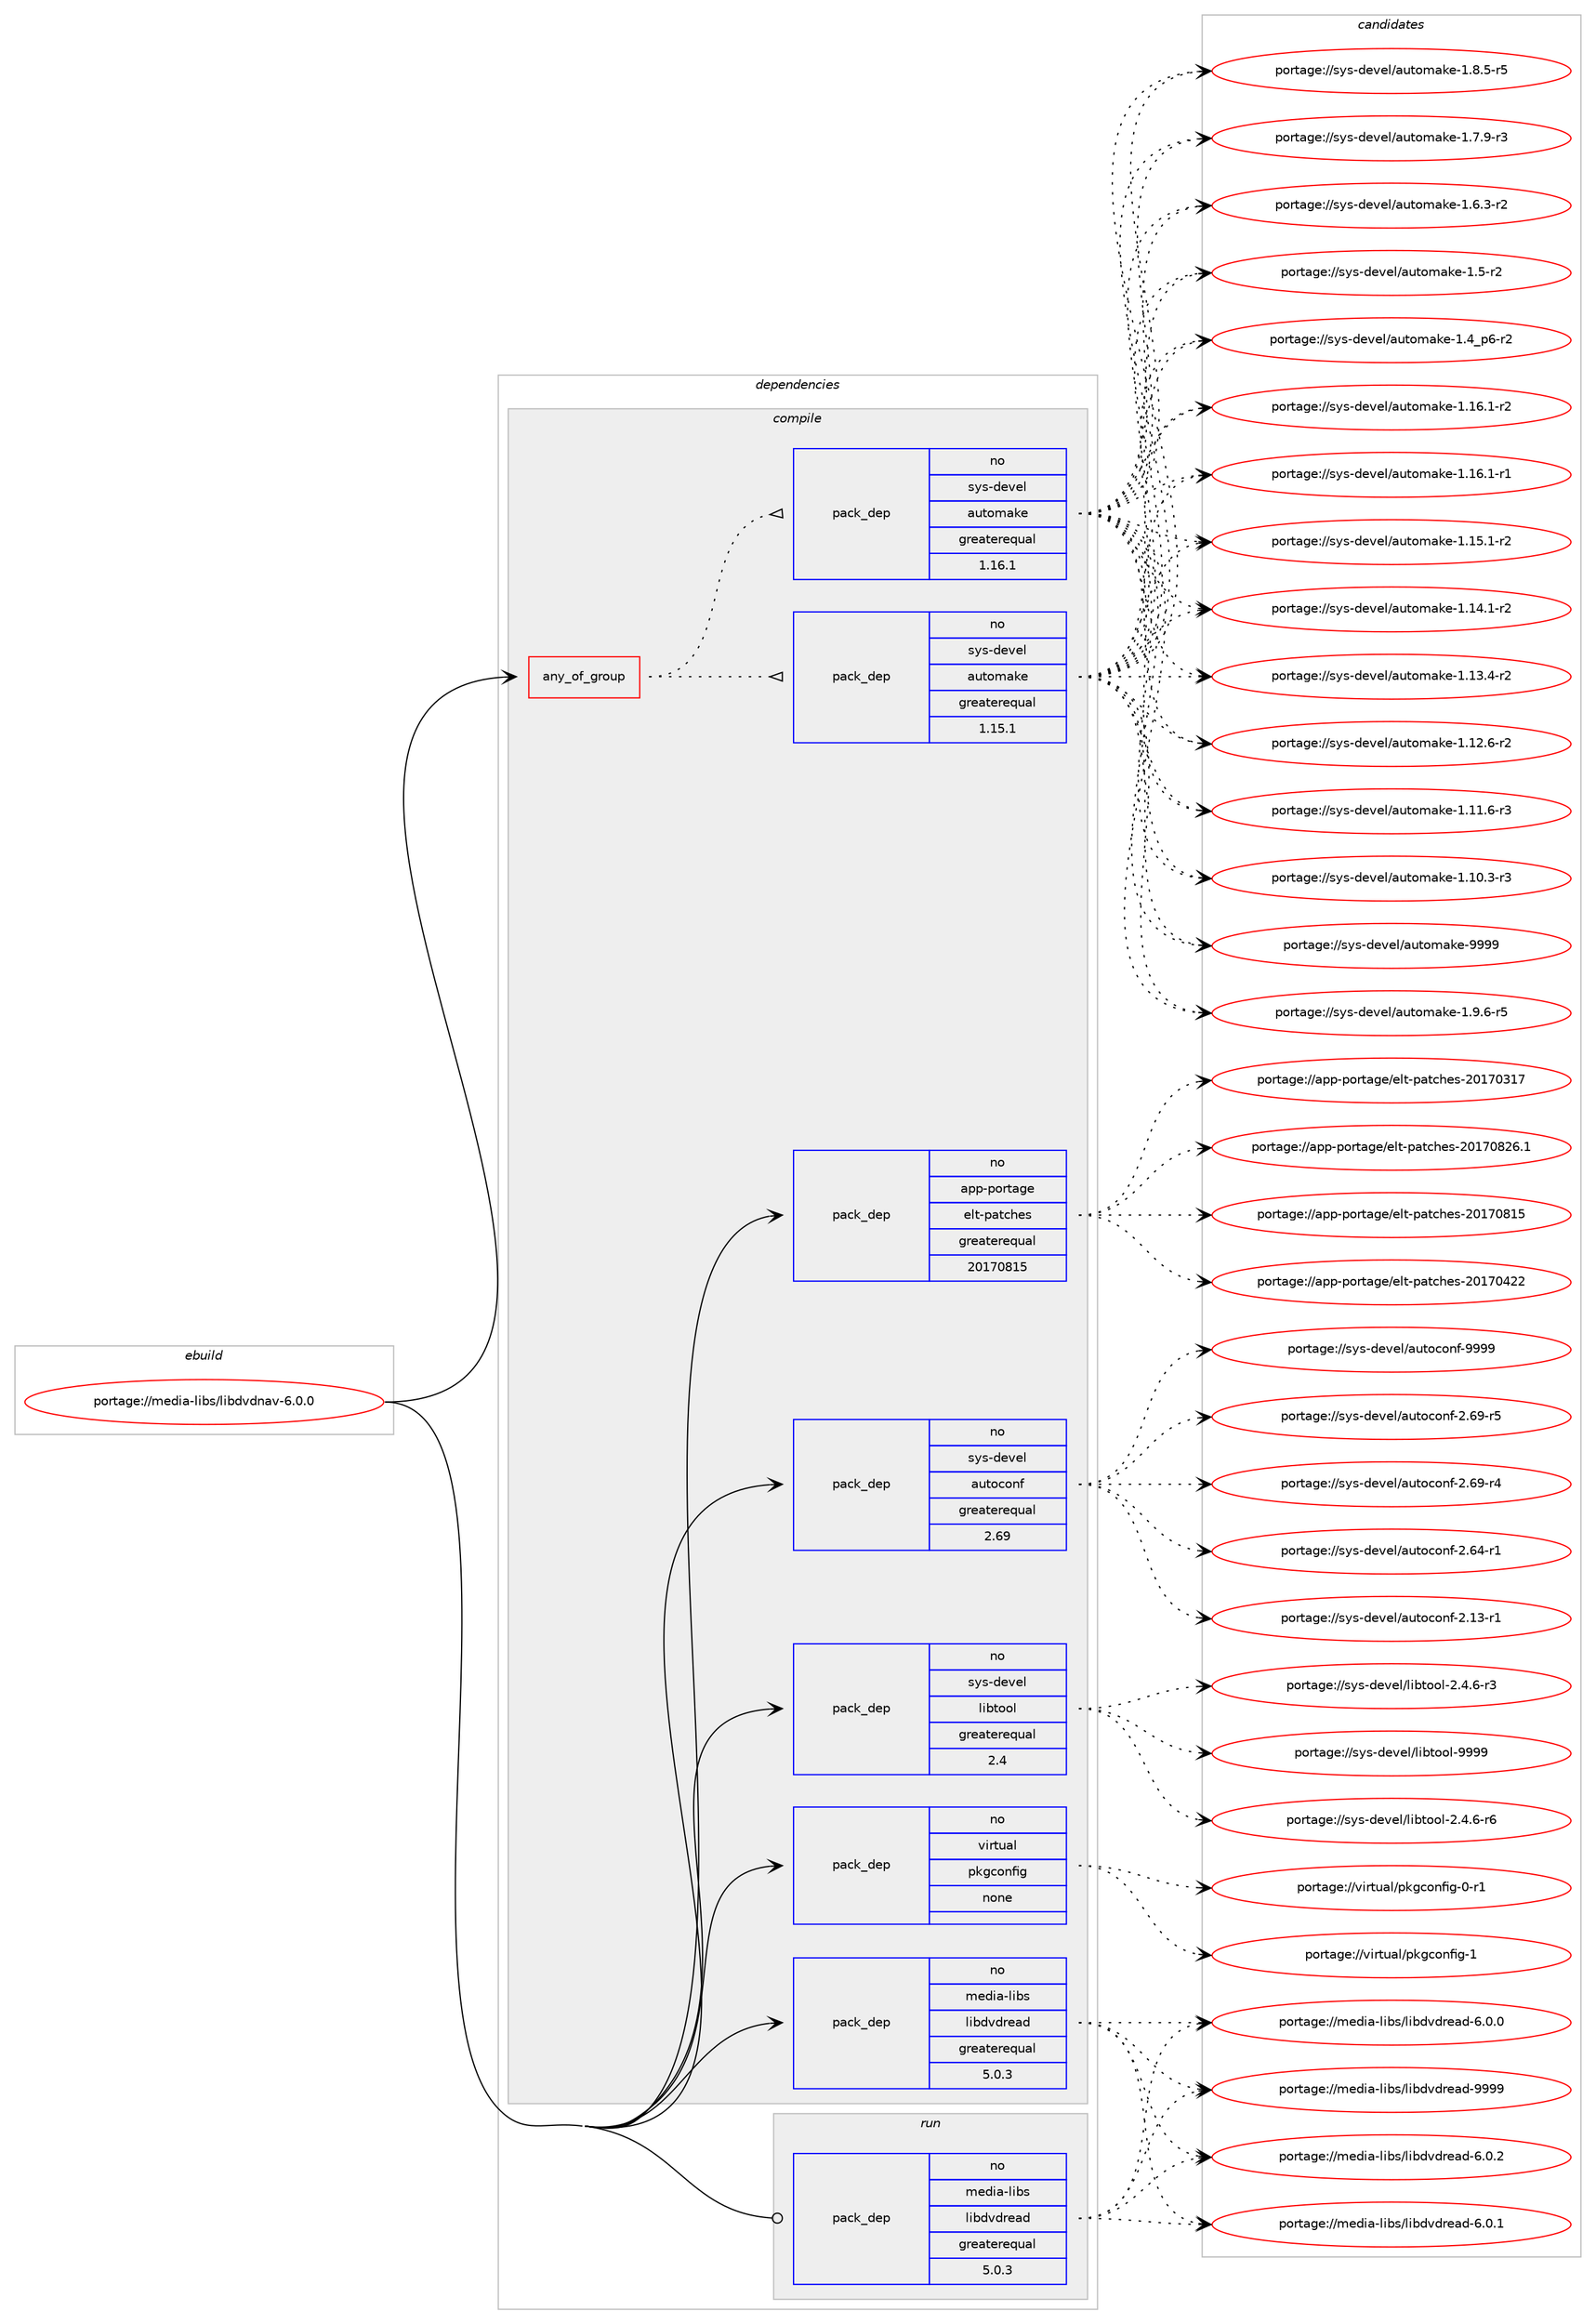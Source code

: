digraph prolog {

# *************
# Graph options
# *************

newrank=true;
concentrate=true;
compound=true;
graph [rankdir=LR,fontname=Helvetica,fontsize=10,ranksep=1.5];#, ranksep=2.5, nodesep=0.2];
edge  [arrowhead=vee];
node  [fontname=Helvetica,fontsize=10];

# **********
# The ebuild
# **********

subgraph cluster_leftcol {
color=gray;
rank=same;
label=<<i>ebuild</i>>;
id [label="portage://media-libs/libdvdnav-6.0.0", color=red, width=4, href="../media-libs/libdvdnav-6.0.0.svg"];
}

# ****************
# The dependencies
# ****************

subgraph cluster_midcol {
color=gray;
label=<<i>dependencies</i>>;
subgraph cluster_compile {
fillcolor="#eeeeee";
style=filled;
label=<<i>compile</i>>;
subgraph any3136 {
dependency212199 [label=<<TABLE BORDER="0" CELLBORDER="1" CELLSPACING="0" CELLPADDING="4"><TR><TD CELLPADDING="10">any_of_group</TD></TR></TABLE>>, shape=none, color=red];subgraph pack160409 {
dependency212200 [label=<<TABLE BORDER="0" CELLBORDER="1" CELLSPACING="0" CELLPADDING="4" WIDTH="220"><TR><TD ROWSPAN="6" CELLPADDING="30">pack_dep</TD></TR><TR><TD WIDTH="110">no</TD></TR><TR><TD>sys-devel</TD></TR><TR><TD>automake</TD></TR><TR><TD>greaterequal</TD></TR><TR><TD>1.16.1</TD></TR></TABLE>>, shape=none, color=blue];
}
dependency212199:e -> dependency212200:w [weight=20,style="dotted",arrowhead="oinv"];
subgraph pack160410 {
dependency212201 [label=<<TABLE BORDER="0" CELLBORDER="1" CELLSPACING="0" CELLPADDING="4" WIDTH="220"><TR><TD ROWSPAN="6" CELLPADDING="30">pack_dep</TD></TR><TR><TD WIDTH="110">no</TD></TR><TR><TD>sys-devel</TD></TR><TR><TD>automake</TD></TR><TR><TD>greaterequal</TD></TR><TR><TD>1.15.1</TD></TR></TABLE>>, shape=none, color=blue];
}
dependency212199:e -> dependency212201:w [weight=20,style="dotted",arrowhead="oinv"];
}
id:e -> dependency212199:w [weight=20,style="solid",arrowhead="vee"];
subgraph pack160411 {
dependency212202 [label=<<TABLE BORDER="0" CELLBORDER="1" CELLSPACING="0" CELLPADDING="4" WIDTH="220"><TR><TD ROWSPAN="6" CELLPADDING="30">pack_dep</TD></TR><TR><TD WIDTH="110">no</TD></TR><TR><TD>app-portage</TD></TR><TR><TD>elt-patches</TD></TR><TR><TD>greaterequal</TD></TR><TR><TD>20170815</TD></TR></TABLE>>, shape=none, color=blue];
}
id:e -> dependency212202:w [weight=20,style="solid",arrowhead="vee"];
subgraph pack160412 {
dependency212203 [label=<<TABLE BORDER="0" CELLBORDER="1" CELLSPACING="0" CELLPADDING="4" WIDTH="220"><TR><TD ROWSPAN="6" CELLPADDING="30">pack_dep</TD></TR><TR><TD WIDTH="110">no</TD></TR><TR><TD>media-libs</TD></TR><TR><TD>libdvdread</TD></TR><TR><TD>greaterequal</TD></TR><TR><TD>5.0.3</TD></TR></TABLE>>, shape=none, color=blue];
}
id:e -> dependency212203:w [weight=20,style="solid",arrowhead="vee"];
subgraph pack160413 {
dependency212204 [label=<<TABLE BORDER="0" CELLBORDER="1" CELLSPACING="0" CELLPADDING="4" WIDTH="220"><TR><TD ROWSPAN="6" CELLPADDING="30">pack_dep</TD></TR><TR><TD WIDTH="110">no</TD></TR><TR><TD>sys-devel</TD></TR><TR><TD>autoconf</TD></TR><TR><TD>greaterequal</TD></TR><TR><TD>2.69</TD></TR></TABLE>>, shape=none, color=blue];
}
id:e -> dependency212204:w [weight=20,style="solid",arrowhead="vee"];
subgraph pack160414 {
dependency212205 [label=<<TABLE BORDER="0" CELLBORDER="1" CELLSPACING="0" CELLPADDING="4" WIDTH="220"><TR><TD ROWSPAN="6" CELLPADDING="30">pack_dep</TD></TR><TR><TD WIDTH="110">no</TD></TR><TR><TD>sys-devel</TD></TR><TR><TD>libtool</TD></TR><TR><TD>greaterequal</TD></TR><TR><TD>2.4</TD></TR></TABLE>>, shape=none, color=blue];
}
id:e -> dependency212205:w [weight=20,style="solid",arrowhead="vee"];
subgraph pack160415 {
dependency212206 [label=<<TABLE BORDER="0" CELLBORDER="1" CELLSPACING="0" CELLPADDING="4" WIDTH="220"><TR><TD ROWSPAN="6" CELLPADDING="30">pack_dep</TD></TR><TR><TD WIDTH="110">no</TD></TR><TR><TD>virtual</TD></TR><TR><TD>pkgconfig</TD></TR><TR><TD>none</TD></TR><TR><TD></TD></TR></TABLE>>, shape=none, color=blue];
}
id:e -> dependency212206:w [weight=20,style="solid",arrowhead="vee"];
}
subgraph cluster_compileandrun {
fillcolor="#eeeeee";
style=filled;
label=<<i>compile and run</i>>;
}
subgraph cluster_run {
fillcolor="#eeeeee";
style=filled;
label=<<i>run</i>>;
subgraph pack160416 {
dependency212207 [label=<<TABLE BORDER="0" CELLBORDER="1" CELLSPACING="0" CELLPADDING="4" WIDTH="220"><TR><TD ROWSPAN="6" CELLPADDING="30">pack_dep</TD></TR><TR><TD WIDTH="110">no</TD></TR><TR><TD>media-libs</TD></TR><TR><TD>libdvdread</TD></TR><TR><TD>greaterequal</TD></TR><TR><TD>5.0.3</TD></TR></TABLE>>, shape=none, color=blue];
}
id:e -> dependency212207:w [weight=20,style="solid",arrowhead="odot"];
}
}

# **************
# The candidates
# **************

subgraph cluster_choices {
rank=same;
color=gray;
label=<<i>candidates</i>>;

subgraph choice160409 {
color=black;
nodesep=1;
choice115121115451001011181011084797117116111109971071014557575757 [label="portage://sys-devel/automake-9999", color=red, width=4,href="../sys-devel/automake-9999.svg"];
choice115121115451001011181011084797117116111109971071014549465746544511453 [label="portage://sys-devel/automake-1.9.6-r5", color=red, width=4,href="../sys-devel/automake-1.9.6-r5.svg"];
choice115121115451001011181011084797117116111109971071014549465646534511453 [label="portage://sys-devel/automake-1.8.5-r5", color=red, width=4,href="../sys-devel/automake-1.8.5-r5.svg"];
choice115121115451001011181011084797117116111109971071014549465546574511451 [label="portage://sys-devel/automake-1.7.9-r3", color=red, width=4,href="../sys-devel/automake-1.7.9-r3.svg"];
choice115121115451001011181011084797117116111109971071014549465446514511450 [label="portage://sys-devel/automake-1.6.3-r2", color=red, width=4,href="../sys-devel/automake-1.6.3-r2.svg"];
choice11512111545100101118101108479711711611110997107101454946534511450 [label="portage://sys-devel/automake-1.5-r2", color=red, width=4,href="../sys-devel/automake-1.5-r2.svg"];
choice115121115451001011181011084797117116111109971071014549465295112544511450 [label="portage://sys-devel/automake-1.4_p6-r2", color=red, width=4,href="../sys-devel/automake-1.4_p6-r2.svg"];
choice11512111545100101118101108479711711611110997107101454946495446494511450 [label="portage://sys-devel/automake-1.16.1-r2", color=red, width=4,href="../sys-devel/automake-1.16.1-r2.svg"];
choice11512111545100101118101108479711711611110997107101454946495446494511449 [label="portage://sys-devel/automake-1.16.1-r1", color=red, width=4,href="../sys-devel/automake-1.16.1-r1.svg"];
choice11512111545100101118101108479711711611110997107101454946495346494511450 [label="portage://sys-devel/automake-1.15.1-r2", color=red, width=4,href="../sys-devel/automake-1.15.1-r2.svg"];
choice11512111545100101118101108479711711611110997107101454946495246494511450 [label="portage://sys-devel/automake-1.14.1-r2", color=red, width=4,href="../sys-devel/automake-1.14.1-r2.svg"];
choice11512111545100101118101108479711711611110997107101454946495146524511450 [label="portage://sys-devel/automake-1.13.4-r2", color=red, width=4,href="../sys-devel/automake-1.13.4-r2.svg"];
choice11512111545100101118101108479711711611110997107101454946495046544511450 [label="portage://sys-devel/automake-1.12.6-r2", color=red, width=4,href="../sys-devel/automake-1.12.6-r2.svg"];
choice11512111545100101118101108479711711611110997107101454946494946544511451 [label="portage://sys-devel/automake-1.11.6-r3", color=red, width=4,href="../sys-devel/automake-1.11.6-r3.svg"];
choice11512111545100101118101108479711711611110997107101454946494846514511451 [label="portage://sys-devel/automake-1.10.3-r3", color=red, width=4,href="../sys-devel/automake-1.10.3-r3.svg"];
dependency212200:e -> choice115121115451001011181011084797117116111109971071014557575757:w [style=dotted,weight="100"];
dependency212200:e -> choice115121115451001011181011084797117116111109971071014549465746544511453:w [style=dotted,weight="100"];
dependency212200:e -> choice115121115451001011181011084797117116111109971071014549465646534511453:w [style=dotted,weight="100"];
dependency212200:e -> choice115121115451001011181011084797117116111109971071014549465546574511451:w [style=dotted,weight="100"];
dependency212200:e -> choice115121115451001011181011084797117116111109971071014549465446514511450:w [style=dotted,weight="100"];
dependency212200:e -> choice11512111545100101118101108479711711611110997107101454946534511450:w [style=dotted,weight="100"];
dependency212200:e -> choice115121115451001011181011084797117116111109971071014549465295112544511450:w [style=dotted,weight="100"];
dependency212200:e -> choice11512111545100101118101108479711711611110997107101454946495446494511450:w [style=dotted,weight="100"];
dependency212200:e -> choice11512111545100101118101108479711711611110997107101454946495446494511449:w [style=dotted,weight="100"];
dependency212200:e -> choice11512111545100101118101108479711711611110997107101454946495346494511450:w [style=dotted,weight="100"];
dependency212200:e -> choice11512111545100101118101108479711711611110997107101454946495246494511450:w [style=dotted,weight="100"];
dependency212200:e -> choice11512111545100101118101108479711711611110997107101454946495146524511450:w [style=dotted,weight="100"];
dependency212200:e -> choice11512111545100101118101108479711711611110997107101454946495046544511450:w [style=dotted,weight="100"];
dependency212200:e -> choice11512111545100101118101108479711711611110997107101454946494946544511451:w [style=dotted,weight="100"];
dependency212200:e -> choice11512111545100101118101108479711711611110997107101454946494846514511451:w [style=dotted,weight="100"];
}
subgraph choice160410 {
color=black;
nodesep=1;
choice115121115451001011181011084797117116111109971071014557575757 [label="portage://sys-devel/automake-9999", color=red, width=4,href="../sys-devel/automake-9999.svg"];
choice115121115451001011181011084797117116111109971071014549465746544511453 [label="portage://sys-devel/automake-1.9.6-r5", color=red, width=4,href="../sys-devel/automake-1.9.6-r5.svg"];
choice115121115451001011181011084797117116111109971071014549465646534511453 [label="portage://sys-devel/automake-1.8.5-r5", color=red, width=4,href="../sys-devel/automake-1.8.5-r5.svg"];
choice115121115451001011181011084797117116111109971071014549465546574511451 [label="portage://sys-devel/automake-1.7.9-r3", color=red, width=4,href="../sys-devel/automake-1.7.9-r3.svg"];
choice115121115451001011181011084797117116111109971071014549465446514511450 [label="portage://sys-devel/automake-1.6.3-r2", color=red, width=4,href="../sys-devel/automake-1.6.3-r2.svg"];
choice11512111545100101118101108479711711611110997107101454946534511450 [label="portage://sys-devel/automake-1.5-r2", color=red, width=4,href="../sys-devel/automake-1.5-r2.svg"];
choice115121115451001011181011084797117116111109971071014549465295112544511450 [label="portage://sys-devel/automake-1.4_p6-r2", color=red, width=4,href="../sys-devel/automake-1.4_p6-r2.svg"];
choice11512111545100101118101108479711711611110997107101454946495446494511450 [label="portage://sys-devel/automake-1.16.1-r2", color=red, width=4,href="../sys-devel/automake-1.16.1-r2.svg"];
choice11512111545100101118101108479711711611110997107101454946495446494511449 [label="portage://sys-devel/automake-1.16.1-r1", color=red, width=4,href="../sys-devel/automake-1.16.1-r1.svg"];
choice11512111545100101118101108479711711611110997107101454946495346494511450 [label="portage://sys-devel/automake-1.15.1-r2", color=red, width=4,href="../sys-devel/automake-1.15.1-r2.svg"];
choice11512111545100101118101108479711711611110997107101454946495246494511450 [label="portage://sys-devel/automake-1.14.1-r2", color=red, width=4,href="../sys-devel/automake-1.14.1-r2.svg"];
choice11512111545100101118101108479711711611110997107101454946495146524511450 [label="portage://sys-devel/automake-1.13.4-r2", color=red, width=4,href="../sys-devel/automake-1.13.4-r2.svg"];
choice11512111545100101118101108479711711611110997107101454946495046544511450 [label="portage://sys-devel/automake-1.12.6-r2", color=red, width=4,href="../sys-devel/automake-1.12.6-r2.svg"];
choice11512111545100101118101108479711711611110997107101454946494946544511451 [label="portage://sys-devel/automake-1.11.6-r3", color=red, width=4,href="../sys-devel/automake-1.11.6-r3.svg"];
choice11512111545100101118101108479711711611110997107101454946494846514511451 [label="portage://sys-devel/automake-1.10.3-r3", color=red, width=4,href="../sys-devel/automake-1.10.3-r3.svg"];
dependency212201:e -> choice115121115451001011181011084797117116111109971071014557575757:w [style=dotted,weight="100"];
dependency212201:e -> choice115121115451001011181011084797117116111109971071014549465746544511453:w [style=dotted,weight="100"];
dependency212201:e -> choice115121115451001011181011084797117116111109971071014549465646534511453:w [style=dotted,weight="100"];
dependency212201:e -> choice115121115451001011181011084797117116111109971071014549465546574511451:w [style=dotted,weight="100"];
dependency212201:e -> choice115121115451001011181011084797117116111109971071014549465446514511450:w [style=dotted,weight="100"];
dependency212201:e -> choice11512111545100101118101108479711711611110997107101454946534511450:w [style=dotted,weight="100"];
dependency212201:e -> choice115121115451001011181011084797117116111109971071014549465295112544511450:w [style=dotted,weight="100"];
dependency212201:e -> choice11512111545100101118101108479711711611110997107101454946495446494511450:w [style=dotted,weight="100"];
dependency212201:e -> choice11512111545100101118101108479711711611110997107101454946495446494511449:w [style=dotted,weight="100"];
dependency212201:e -> choice11512111545100101118101108479711711611110997107101454946495346494511450:w [style=dotted,weight="100"];
dependency212201:e -> choice11512111545100101118101108479711711611110997107101454946495246494511450:w [style=dotted,weight="100"];
dependency212201:e -> choice11512111545100101118101108479711711611110997107101454946495146524511450:w [style=dotted,weight="100"];
dependency212201:e -> choice11512111545100101118101108479711711611110997107101454946495046544511450:w [style=dotted,weight="100"];
dependency212201:e -> choice11512111545100101118101108479711711611110997107101454946494946544511451:w [style=dotted,weight="100"];
dependency212201:e -> choice11512111545100101118101108479711711611110997107101454946494846514511451:w [style=dotted,weight="100"];
}
subgraph choice160411 {
color=black;
nodesep=1;
choice971121124511211111411697103101471011081164511297116991041011154550484955485650544649 [label="portage://app-portage/elt-patches-20170826.1", color=red, width=4,href="../app-portage/elt-patches-20170826.1.svg"];
choice97112112451121111141169710310147101108116451129711699104101115455048495548564953 [label="portage://app-portage/elt-patches-20170815", color=red, width=4,href="../app-portage/elt-patches-20170815.svg"];
choice97112112451121111141169710310147101108116451129711699104101115455048495548525050 [label="portage://app-portage/elt-patches-20170422", color=red, width=4,href="../app-portage/elt-patches-20170422.svg"];
choice97112112451121111141169710310147101108116451129711699104101115455048495548514955 [label="portage://app-portage/elt-patches-20170317", color=red, width=4,href="../app-portage/elt-patches-20170317.svg"];
dependency212202:e -> choice971121124511211111411697103101471011081164511297116991041011154550484955485650544649:w [style=dotted,weight="100"];
dependency212202:e -> choice97112112451121111141169710310147101108116451129711699104101115455048495548564953:w [style=dotted,weight="100"];
dependency212202:e -> choice97112112451121111141169710310147101108116451129711699104101115455048495548525050:w [style=dotted,weight="100"];
dependency212202:e -> choice97112112451121111141169710310147101108116451129711699104101115455048495548514955:w [style=dotted,weight="100"];
}
subgraph choice160412 {
color=black;
nodesep=1;
choice1091011001059745108105981154710810598100118100114101971004557575757 [label="portage://media-libs/libdvdread-9999", color=red, width=4,href="../media-libs/libdvdread-9999.svg"];
choice109101100105974510810598115471081059810011810011410197100455446484650 [label="portage://media-libs/libdvdread-6.0.2", color=red, width=4,href="../media-libs/libdvdread-6.0.2.svg"];
choice109101100105974510810598115471081059810011810011410197100455446484649 [label="portage://media-libs/libdvdread-6.0.1", color=red, width=4,href="../media-libs/libdvdread-6.0.1.svg"];
choice109101100105974510810598115471081059810011810011410197100455446484648 [label="portage://media-libs/libdvdread-6.0.0", color=red, width=4,href="../media-libs/libdvdread-6.0.0.svg"];
dependency212203:e -> choice1091011001059745108105981154710810598100118100114101971004557575757:w [style=dotted,weight="100"];
dependency212203:e -> choice109101100105974510810598115471081059810011810011410197100455446484650:w [style=dotted,weight="100"];
dependency212203:e -> choice109101100105974510810598115471081059810011810011410197100455446484649:w [style=dotted,weight="100"];
dependency212203:e -> choice109101100105974510810598115471081059810011810011410197100455446484648:w [style=dotted,weight="100"];
}
subgraph choice160413 {
color=black;
nodesep=1;
choice115121115451001011181011084797117116111991111101024557575757 [label="portage://sys-devel/autoconf-9999", color=red, width=4,href="../sys-devel/autoconf-9999.svg"];
choice1151211154510010111810110847971171161119911111010245504654574511453 [label="portage://sys-devel/autoconf-2.69-r5", color=red, width=4,href="../sys-devel/autoconf-2.69-r5.svg"];
choice1151211154510010111810110847971171161119911111010245504654574511452 [label="portage://sys-devel/autoconf-2.69-r4", color=red, width=4,href="../sys-devel/autoconf-2.69-r4.svg"];
choice1151211154510010111810110847971171161119911111010245504654524511449 [label="portage://sys-devel/autoconf-2.64-r1", color=red, width=4,href="../sys-devel/autoconf-2.64-r1.svg"];
choice1151211154510010111810110847971171161119911111010245504649514511449 [label="portage://sys-devel/autoconf-2.13-r1", color=red, width=4,href="../sys-devel/autoconf-2.13-r1.svg"];
dependency212204:e -> choice115121115451001011181011084797117116111991111101024557575757:w [style=dotted,weight="100"];
dependency212204:e -> choice1151211154510010111810110847971171161119911111010245504654574511453:w [style=dotted,weight="100"];
dependency212204:e -> choice1151211154510010111810110847971171161119911111010245504654574511452:w [style=dotted,weight="100"];
dependency212204:e -> choice1151211154510010111810110847971171161119911111010245504654524511449:w [style=dotted,weight="100"];
dependency212204:e -> choice1151211154510010111810110847971171161119911111010245504649514511449:w [style=dotted,weight="100"];
}
subgraph choice160414 {
color=black;
nodesep=1;
choice1151211154510010111810110847108105981161111111084557575757 [label="portage://sys-devel/libtool-9999", color=red, width=4,href="../sys-devel/libtool-9999.svg"];
choice1151211154510010111810110847108105981161111111084550465246544511454 [label="portage://sys-devel/libtool-2.4.6-r6", color=red, width=4,href="../sys-devel/libtool-2.4.6-r6.svg"];
choice1151211154510010111810110847108105981161111111084550465246544511451 [label="portage://sys-devel/libtool-2.4.6-r3", color=red, width=4,href="../sys-devel/libtool-2.4.6-r3.svg"];
dependency212205:e -> choice1151211154510010111810110847108105981161111111084557575757:w [style=dotted,weight="100"];
dependency212205:e -> choice1151211154510010111810110847108105981161111111084550465246544511454:w [style=dotted,weight="100"];
dependency212205:e -> choice1151211154510010111810110847108105981161111111084550465246544511451:w [style=dotted,weight="100"];
}
subgraph choice160415 {
color=black;
nodesep=1;
choice1181051141161179710847112107103991111101021051034549 [label="portage://virtual/pkgconfig-1", color=red, width=4,href="../virtual/pkgconfig-1.svg"];
choice11810511411611797108471121071039911111010210510345484511449 [label="portage://virtual/pkgconfig-0-r1", color=red, width=4,href="../virtual/pkgconfig-0-r1.svg"];
dependency212206:e -> choice1181051141161179710847112107103991111101021051034549:w [style=dotted,weight="100"];
dependency212206:e -> choice11810511411611797108471121071039911111010210510345484511449:w [style=dotted,weight="100"];
}
subgraph choice160416 {
color=black;
nodesep=1;
choice1091011001059745108105981154710810598100118100114101971004557575757 [label="portage://media-libs/libdvdread-9999", color=red, width=4,href="../media-libs/libdvdread-9999.svg"];
choice109101100105974510810598115471081059810011810011410197100455446484650 [label="portage://media-libs/libdvdread-6.0.2", color=red, width=4,href="../media-libs/libdvdread-6.0.2.svg"];
choice109101100105974510810598115471081059810011810011410197100455446484649 [label="portage://media-libs/libdvdread-6.0.1", color=red, width=4,href="../media-libs/libdvdread-6.0.1.svg"];
choice109101100105974510810598115471081059810011810011410197100455446484648 [label="portage://media-libs/libdvdread-6.0.0", color=red, width=4,href="../media-libs/libdvdread-6.0.0.svg"];
dependency212207:e -> choice1091011001059745108105981154710810598100118100114101971004557575757:w [style=dotted,weight="100"];
dependency212207:e -> choice109101100105974510810598115471081059810011810011410197100455446484650:w [style=dotted,weight="100"];
dependency212207:e -> choice109101100105974510810598115471081059810011810011410197100455446484649:w [style=dotted,weight="100"];
dependency212207:e -> choice109101100105974510810598115471081059810011810011410197100455446484648:w [style=dotted,weight="100"];
}
}

}
